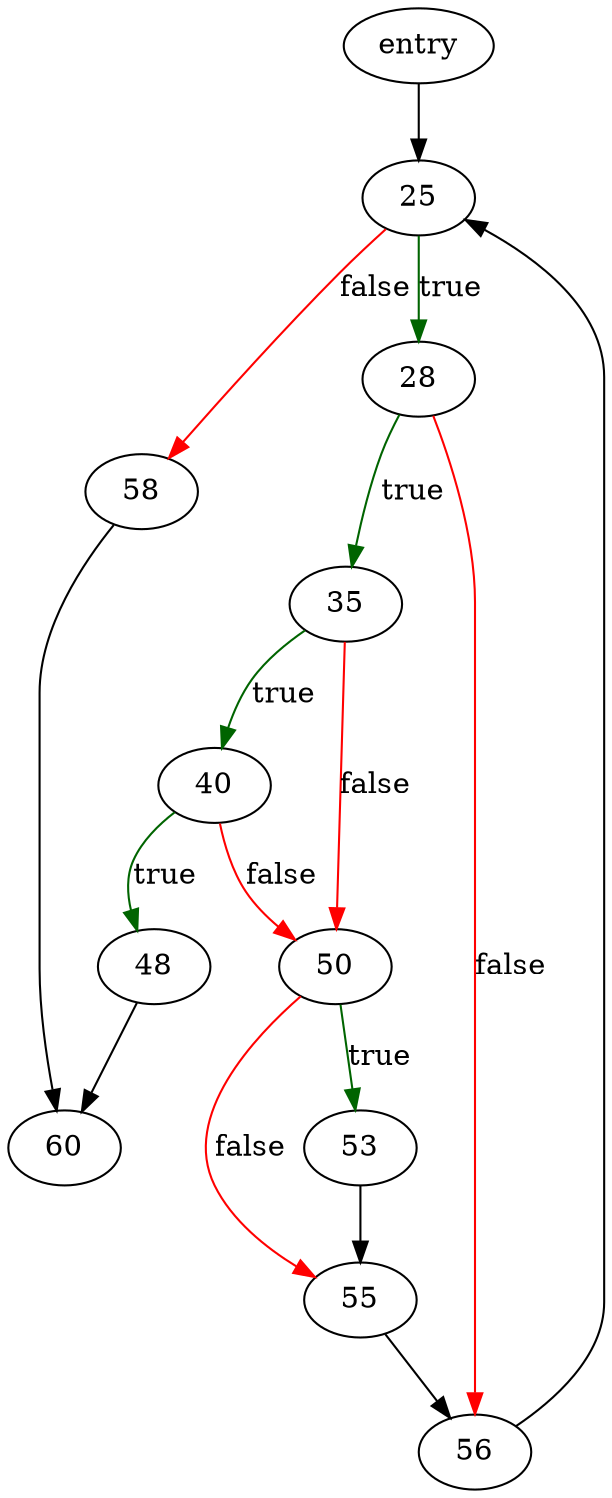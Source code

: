 digraph "sqlite3WhereFindTerm" {
	// Node definitions.
	6 [label=entry];
	25;
	28;
	35;
	40;
	48;
	50;
	53;
	55;
	56;
	58;
	60;

	// Edge definitions.
	6 -> 25;
	25 -> 28 [
		color=darkgreen
		label=true
	];
	25 -> 58 [
		color=red
		label=false
	];
	28 -> 35 [
		color=darkgreen
		label=true
	];
	28 -> 56 [
		color=red
		label=false
	];
	35 -> 40 [
		color=darkgreen
		label=true
	];
	35 -> 50 [
		color=red
		label=false
	];
	40 -> 48 [
		color=darkgreen
		label=true
	];
	40 -> 50 [
		color=red
		label=false
	];
	48 -> 60;
	50 -> 53 [
		color=darkgreen
		label=true
	];
	50 -> 55 [
		color=red
		label=false
	];
	53 -> 55;
	55 -> 56;
	56 -> 25;
	58 -> 60;
}